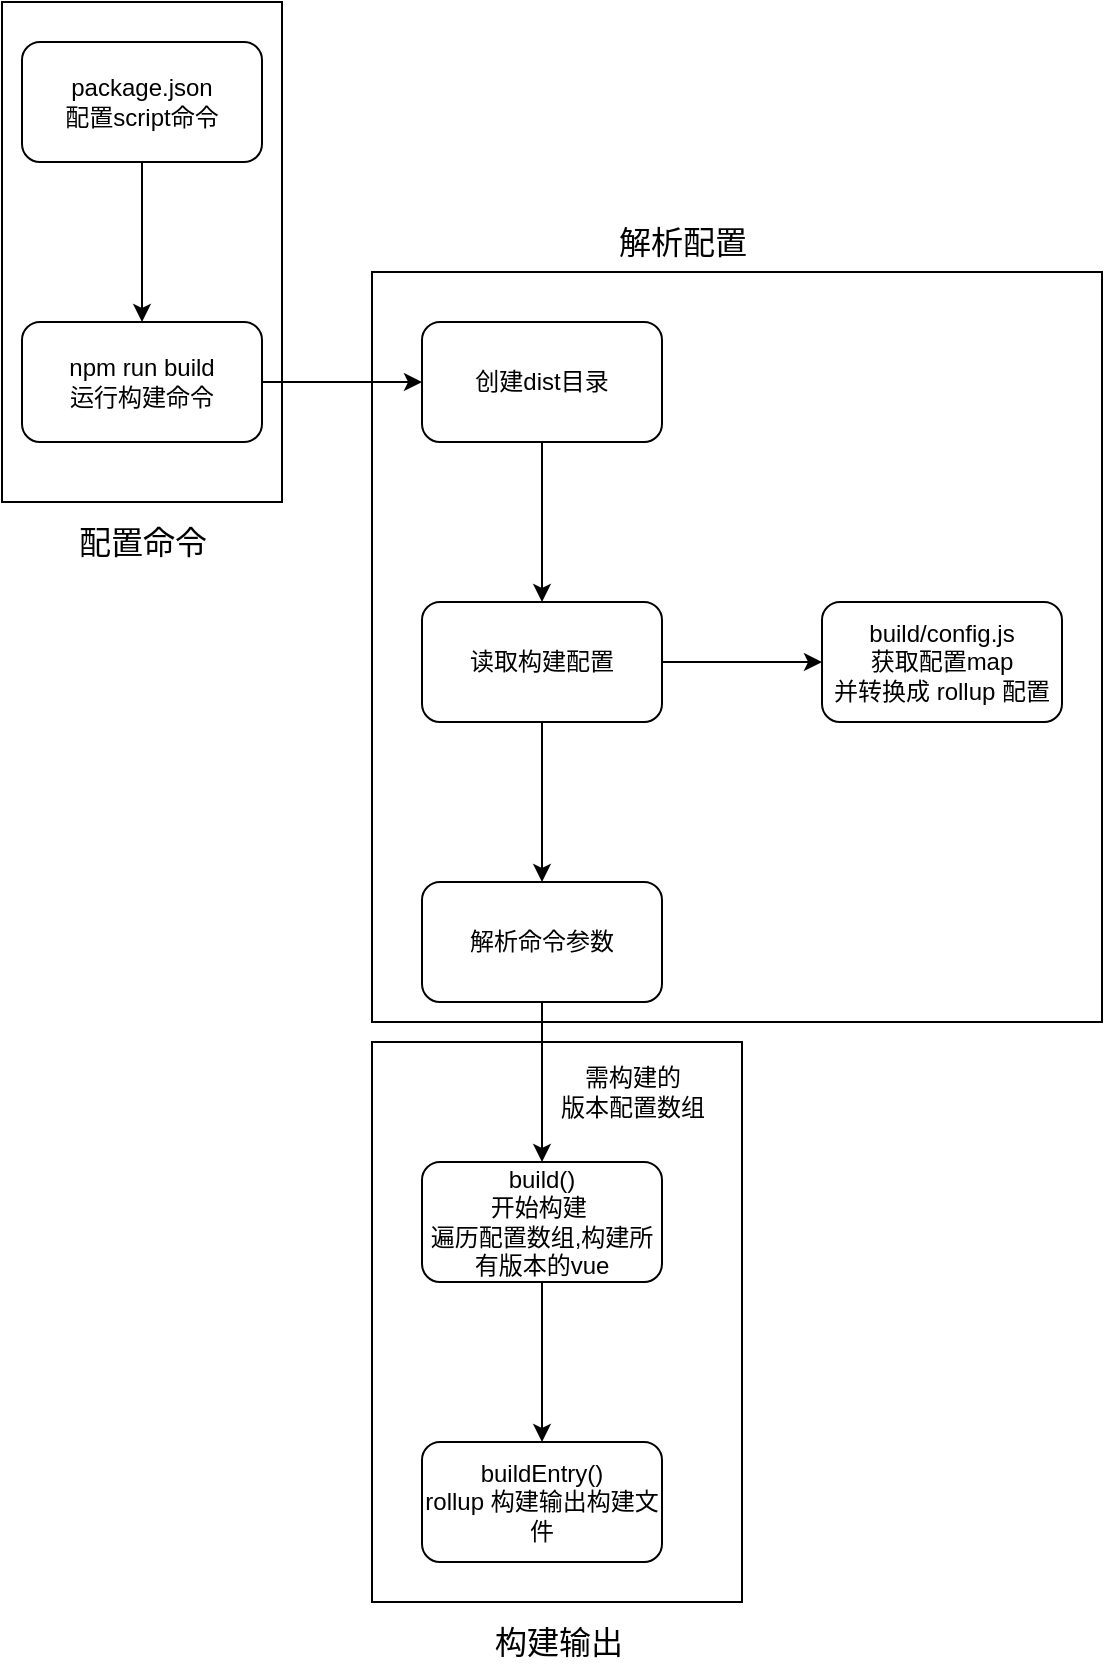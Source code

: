 <mxfile version="14.6.13" type="device"><diagram id="EWGpsuhvTVpZBPK1E194" name="第 1 页"><mxGraphModel dx="1088" dy="880" grid="1" gridSize="10" guides="1" tooltips="1" connect="1" arrows="1" fold="1" page="1" pageScale="1" pageWidth="827" pageHeight="1169" math="0" shadow="0"><root><mxCell id="0"/><mxCell id="1" parent="0"/><mxCell id="zkeYZaKNlkoYpHi6Zo6J-21" value="" style="rounded=0;whiteSpace=wrap;html=1;" vertex="1" parent="1"><mxGeometry x="315" y="750" width="185" height="280" as="geometry"/></mxCell><mxCell id="zkeYZaKNlkoYpHi6Zo6J-19" value="" style="rounded=0;whiteSpace=wrap;html=1;" vertex="1" parent="1"><mxGeometry x="315" y="365" width="365" height="375" as="geometry"/></mxCell><mxCell id="zkeYZaKNlkoYpHi6Zo6J-17" value="" style="rounded=0;whiteSpace=wrap;html=1;" vertex="1" parent="1"><mxGeometry x="130" y="230" width="140" height="250" as="geometry"/></mxCell><mxCell id="zkeYZaKNlkoYpHi6Zo6J-3" value="" style="edgeStyle=orthogonalEdgeStyle;rounded=0;orthogonalLoop=1;jettySize=auto;html=1;" edge="1" parent="1" source="zkeYZaKNlkoYpHi6Zo6J-1" target="zkeYZaKNlkoYpHi6Zo6J-2"><mxGeometry relative="1" as="geometry"/></mxCell><mxCell id="zkeYZaKNlkoYpHi6Zo6J-1" value="package.json&lt;br&gt;配置script命令" style="rounded=1;whiteSpace=wrap;html=1;" vertex="1" parent="1"><mxGeometry x="140" y="250" width="120" height="60" as="geometry"/></mxCell><mxCell id="zkeYZaKNlkoYpHi6Zo6J-5" value="" style="edgeStyle=orthogonalEdgeStyle;rounded=0;orthogonalLoop=1;jettySize=auto;html=1;" edge="1" parent="1" source="zkeYZaKNlkoYpHi6Zo6J-2" target="zkeYZaKNlkoYpHi6Zo6J-4"><mxGeometry relative="1" as="geometry"/></mxCell><mxCell id="zkeYZaKNlkoYpHi6Zo6J-2" value="npm run build&lt;br&gt;运行构建命令" style="whiteSpace=wrap;html=1;rounded=1;" vertex="1" parent="1"><mxGeometry x="140" y="390" width="120" height="60" as="geometry"/></mxCell><mxCell id="zkeYZaKNlkoYpHi6Zo6J-7" value="" style="edgeStyle=orthogonalEdgeStyle;rounded=0;orthogonalLoop=1;jettySize=auto;html=1;" edge="1" parent="1" source="zkeYZaKNlkoYpHi6Zo6J-4" target="zkeYZaKNlkoYpHi6Zo6J-6"><mxGeometry relative="1" as="geometry"/></mxCell><mxCell id="zkeYZaKNlkoYpHi6Zo6J-4" value="创建dist目录" style="whiteSpace=wrap;html=1;rounded=1;" vertex="1" parent="1"><mxGeometry x="340" y="390" width="120" height="60" as="geometry"/></mxCell><mxCell id="zkeYZaKNlkoYpHi6Zo6J-9" value="" style="edgeStyle=orthogonalEdgeStyle;rounded=0;orthogonalLoop=1;jettySize=auto;html=1;" edge="1" parent="1" source="zkeYZaKNlkoYpHi6Zo6J-6" target="zkeYZaKNlkoYpHi6Zo6J-8"><mxGeometry relative="1" as="geometry"/></mxCell><mxCell id="zkeYZaKNlkoYpHi6Zo6J-11" value="" style="edgeStyle=orthogonalEdgeStyle;rounded=0;orthogonalLoop=1;jettySize=auto;html=1;" edge="1" parent="1" source="zkeYZaKNlkoYpHi6Zo6J-6" target="zkeYZaKNlkoYpHi6Zo6J-10"><mxGeometry relative="1" as="geometry"/></mxCell><mxCell id="zkeYZaKNlkoYpHi6Zo6J-6" value="读取构建配置" style="whiteSpace=wrap;html=1;rounded=1;" vertex="1" parent="1"><mxGeometry x="340" y="530" width="120" height="60" as="geometry"/></mxCell><mxCell id="zkeYZaKNlkoYpHi6Zo6J-8" value="build/config.js&lt;br&gt;获取配置map&lt;br&gt;并转换成 rollup 配置" style="whiteSpace=wrap;html=1;rounded=1;" vertex="1" parent="1"><mxGeometry x="540" y="530" width="120" height="60" as="geometry"/></mxCell><mxCell id="zkeYZaKNlkoYpHi6Zo6J-13" value="" style="edgeStyle=orthogonalEdgeStyle;rounded=0;orthogonalLoop=1;jettySize=auto;html=1;" edge="1" parent="1" source="zkeYZaKNlkoYpHi6Zo6J-10" target="zkeYZaKNlkoYpHi6Zo6J-12"><mxGeometry relative="1" as="geometry"/></mxCell><mxCell id="zkeYZaKNlkoYpHi6Zo6J-10" value="解析命令参数" style="whiteSpace=wrap;html=1;rounded=1;" vertex="1" parent="1"><mxGeometry x="340" y="670" width="120" height="60" as="geometry"/></mxCell><mxCell id="zkeYZaKNlkoYpHi6Zo6J-16" value="" style="edgeStyle=orthogonalEdgeStyle;rounded=0;orthogonalLoop=1;jettySize=auto;html=1;" edge="1" parent="1" source="zkeYZaKNlkoYpHi6Zo6J-12" target="zkeYZaKNlkoYpHi6Zo6J-15"><mxGeometry relative="1" as="geometry"/></mxCell><mxCell id="zkeYZaKNlkoYpHi6Zo6J-12" value="build()&lt;br&gt;开始构建&amp;nbsp;&lt;br&gt;遍历配置数组,构建所有版本的vue" style="whiteSpace=wrap;html=1;rounded=1;" vertex="1" parent="1"><mxGeometry x="340" y="810" width="120" height="60" as="geometry"/></mxCell><mxCell id="zkeYZaKNlkoYpHi6Zo6J-14" value="需构建的&lt;br&gt;版本配置数组" style="text;html=1;align=center;verticalAlign=middle;resizable=0;points=[];autosize=1;strokeColor=none;" vertex="1" parent="1"><mxGeometry x="400" y="760" width="90" height="30" as="geometry"/></mxCell><mxCell id="zkeYZaKNlkoYpHi6Zo6J-15" value="buildEntry()&lt;br&gt;rollup 构建输出构建文件" style="whiteSpace=wrap;html=1;rounded=1;" vertex="1" parent="1"><mxGeometry x="340" y="950" width="120" height="60" as="geometry"/></mxCell><mxCell id="zkeYZaKNlkoYpHi6Zo6J-18" value="&lt;font style=&quot;font-size: 16px&quot;&gt;配置命令&lt;/font&gt;" style="text;html=1;align=center;verticalAlign=middle;resizable=0;points=[];autosize=1;strokeColor=none;" vertex="1" parent="1"><mxGeometry x="160" y="490" width="80" height="20" as="geometry"/></mxCell><mxCell id="zkeYZaKNlkoYpHi6Zo6J-20" value="&lt;font style=&quot;font-size: 16px&quot;&gt;解析配置&lt;/font&gt;" style="text;html=1;align=center;verticalAlign=middle;resizable=0;points=[];autosize=1;strokeColor=none;" vertex="1" parent="1"><mxGeometry x="430" y="340" width="80" height="20" as="geometry"/></mxCell><mxCell id="zkeYZaKNlkoYpHi6Zo6J-22" value="&lt;font style=&quot;font-size: 16px&quot;&gt;构建输出&lt;/font&gt;" style="text;html=1;align=center;verticalAlign=middle;resizable=0;points=[];autosize=1;strokeColor=none;" vertex="1" parent="1"><mxGeometry x="367.5" y="1040" width="80" height="20" as="geometry"/></mxCell></root></mxGraphModel></diagram></mxfile>